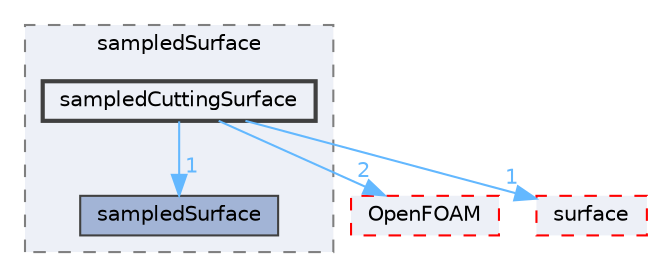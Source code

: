digraph "src/sampling/sampledSurface/sampledCuttingSurface"
{
 // LATEX_PDF_SIZE
  bgcolor="transparent";
  edge [fontname=Helvetica,fontsize=10,labelfontname=Helvetica,labelfontsize=10];
  node [fontname=Helvetica,fontsize=10,shape=box,height=0.2,width=0.4];
  compound=true
  subgraph clusterdir_daf57321dd7c30092fd489dbb1aa8219 {
    graph [ bgcolor="#edf0f7", pencolor="grey50", label="sampledSurface", fontname=Helvetica,fontsize=10 style="filled,dashed", URL="dir_daf57321dd7c30092fd489dbb1aa8219.html",tooltip=""]
  dir_d52de1bc4d4115df4cf40033a334db55 [label="sampledSurface", fillcolor="#a2b4d6", color="grey25", style="filled", URL="dir_d52de1bc4d4115df4cf40033a334db55.html",tooltip=""];
  dir_f6a25e3e8ab4934991720ee570281de8 [label="sampledCuttingSurface", fillcolor="#edf0f7", color="grey25", style="filled,bold", URL="dir_f6a25e3e8ab4934991720ee570281de8.html",tooltip=""];
  }
  dir_c5473ff19b20e6ec4dfe5c310b3778a8 [label="OpenFOAM", fillcolor="#edf0f7", color="red", style="filled,dashed", URL="dir_c5473ff19b20e6ec4dfe5c310b3778a8.html",tooltip=""];
  dir_e1701b8b608069e995cfd3c25d5e4969 [label="surface", fillcolor="#edf0f7", color="red", style="filled,dashed", URL="dir_e1701b8b608069e995cfd3c25d5e4969.html",tooltip=""];
  dir_f6a25e3e8ab4934991720ee570281de8->dir_c5473ff19b20e6ec4dfe5c310b3778a8 [headlabel="2", labeldistance=1.5 headhref="dir_003395_002695.html" href="dir_003395_002695.html" color="steelblue1" fontcolor="steelblue1"];
  dir_f6a25e3e8ab4934991720ee570281de8->dir_d52de1bc4d4115df4cf40033a334db55 [headlabel="1", labeldistance=1.5 headhref="dir_003395_003407.html" href="dir_003395_003407.html" color="steelblue1" fontcolor="steelblue1"];
  dir_f6a25e3e8ab4934991720ee570281de8->dir_e1701b8b608069e995cfd3c25d5e4969 [headlabel="1", labeldistance=1.5 headhref="dir_003395_003817.html" href="dir_003395_003817.html" color="steelblue1" fontcolor="steelblue1"];
}
